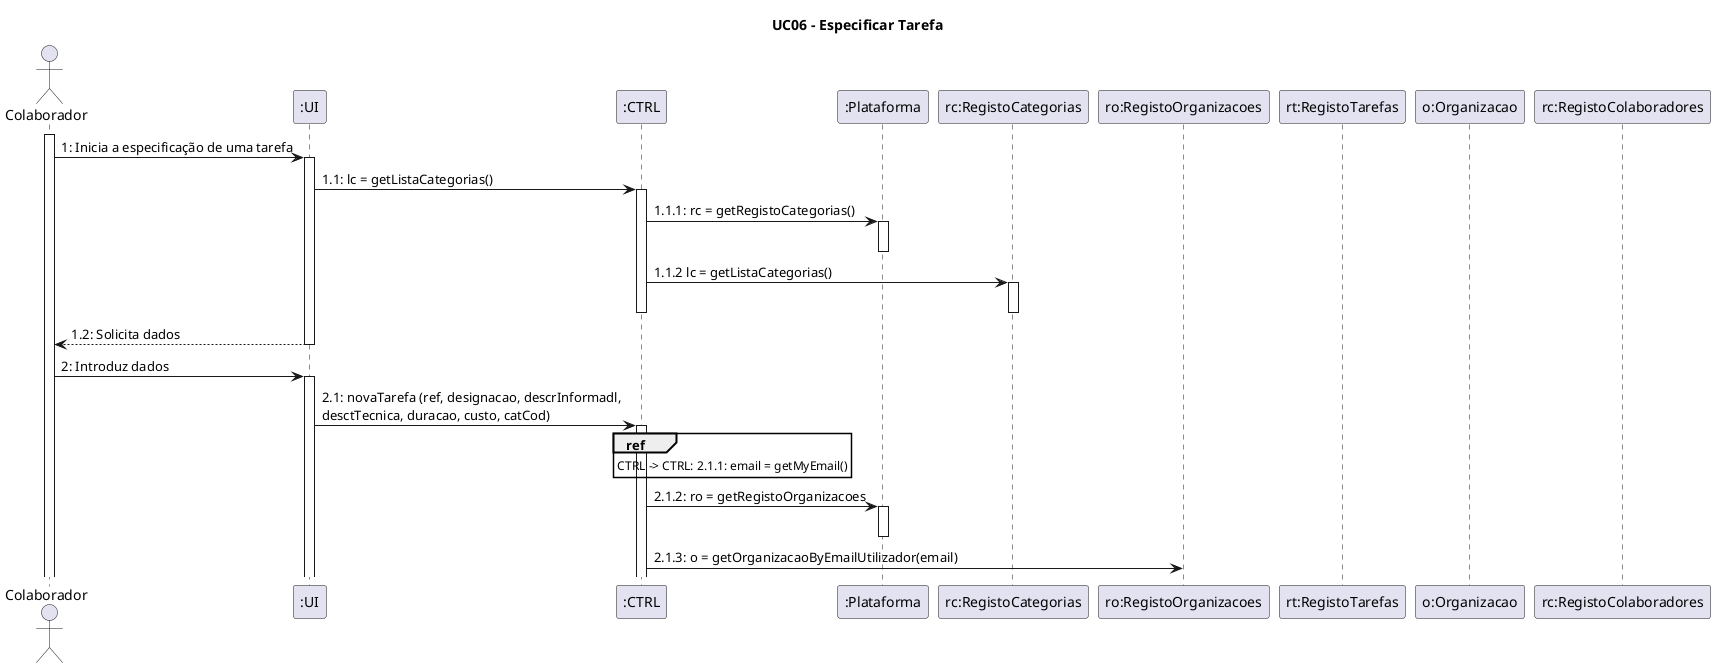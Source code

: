 @startuml

title UC06 - Especificar Tarefa


actor Colaborador 
participant ":UI" as UI
participant ":CTRL" as CTRL
participant ":Plataforma" as Plataforma
participant "rc:RegistoCategorias" as RegistoCategorias
participant "ro:RegistoOrganizacoes" as RegistoOrganizacoes
participant "rt:RegistoTarefas" as RegistoTarefas
participant "o:Organizacao" as Organizacao
participant "rc:RegistoColaboradores" as RegistoColaboradores

activate Colaborador
Colaborador -> UI: 1: Inicia a especificação de uma tarefa
activate UI
UI -> CTRL: 1.1: lc = getListaCategorias()
activate CTRL
CTRL -> Plataforma: 1.1.1: rc = getRegistoCategorias()
activate Plataforma
deactivate Plataforma
CTRL -> RegistoCategorias: 1.1.2 lc = getListaCategorias()
activate RegistoCategorias
deactivate RegistoCategorias
deactivate CTRL
UI --> Colaborador: 1.2: Solicita dados
deactivate UI

Colaborador -> UI: 2: Introduz dados
activate UI
UI -> CTRL: 2.1: novaTarefa (ref, designacao, descrInformadl, \ndesctTecnica, duracao, custo, catCod)
activate CTRL
ref over CTRL
CTRL -> CTRL: 2.1.1: email = getMyEmail()
end ref
CTRL -> Plataforma: 2.1.2: ro = getRegistoOrganizacoes
activate Plataforma
deactivate Plataforma
CTRL -> RegistoOrganizacoes: 2.1.3: o = getOrganizacaoByEmailUtilizador(email)








@enduml